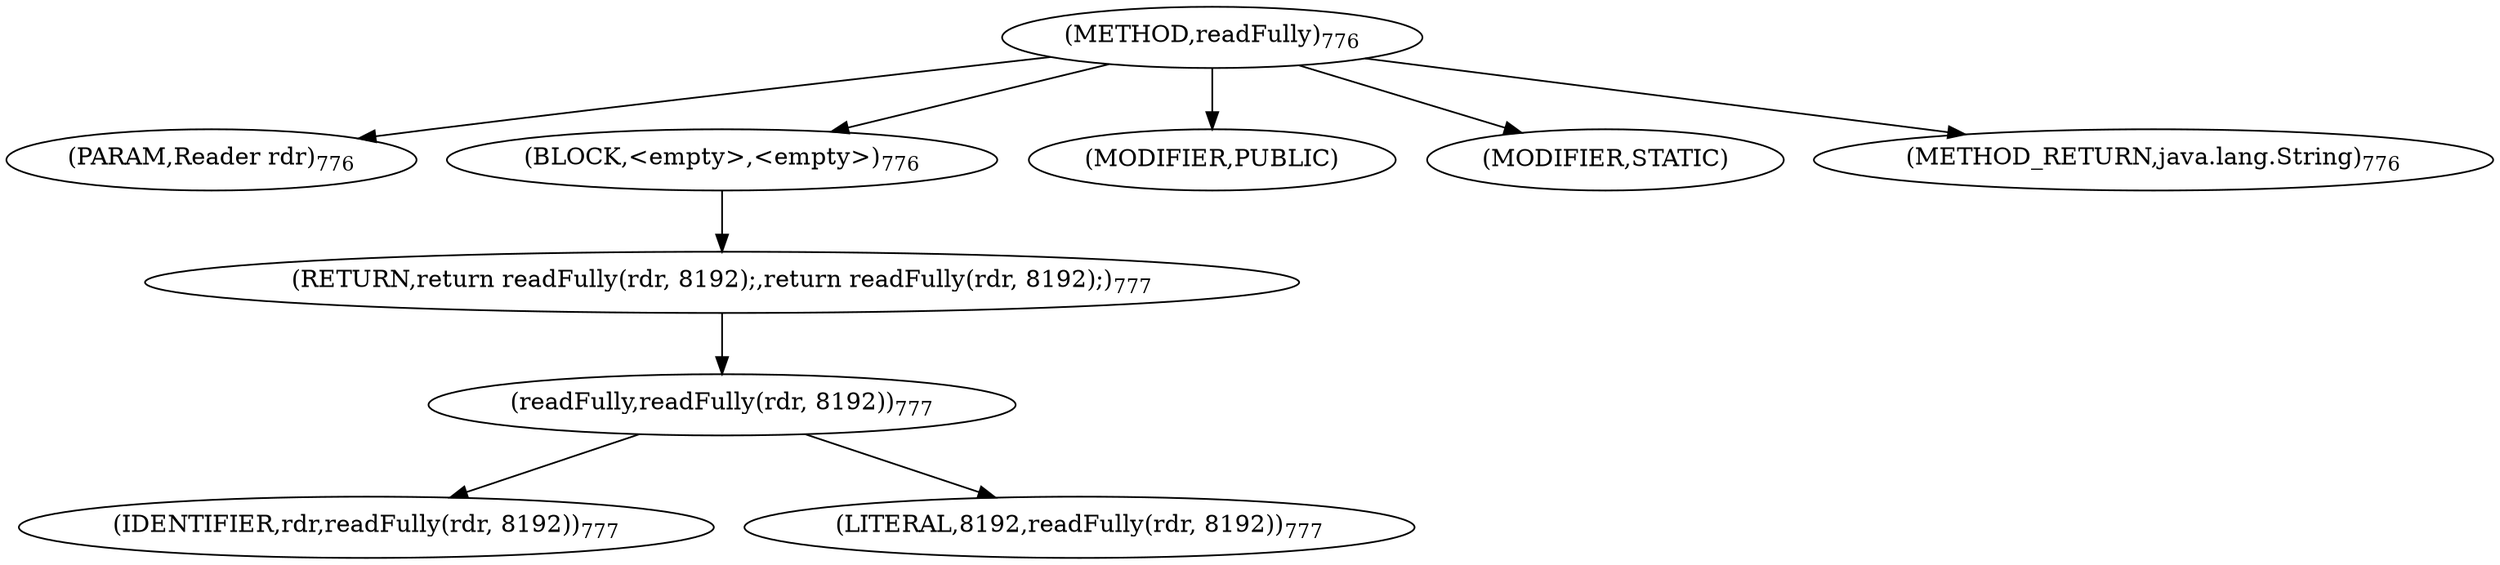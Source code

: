 digraph "readFully" {  
"1771" [label = <(METHOD,readFully)<SUB>776</SUB>> ]
"1772" [label = <(PARAM,Reader rdr)<SUB>776</SUB>> ]
"1773" [label = <(BLOCK,&lt;empty&gt;,&lt;empty&gt;)<SUB>776</SUB>> ]
"1774" [label = <(RETURN,return readFully(rdr, 8192);,return readFully(rdr, 8192);)<SUB>777</SUB>> ]
"1775" [label = <(readFully,readFully(rdr, 8192))<SUB>777</SUB>> ]
"1776" [label = <(IDENTIFIER,rdr,readFully(rdr, 8192))<SUB>777</SUB>> ]
"1777" [label = <(LITERAL,8192,readFully(rdr, 8192))<SUB>777</SUB>> ]
"1778" [label = <(MODIFIER,PUBLIC)> ]
"1779" [label = <(MODIFIER,STATIC)> ]
"1780" [label = <(METHOD_RETURN,java.lang.String)<SUB>776</SUB>> ]
  "1771" -> "1772" 
  "1771" -> "1773" 
  "1771" -> "1778" 
  "1771" -> "1779" 
  "1771" -> "1780" 
  "1773" -> "1774" 
  "1774" -> "1775" 
  "1775" -> "1776" 
  "1775" -> "1777" 
}
